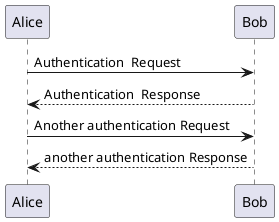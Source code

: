 @startuml
Alice -> Bob: Authentication  Request
Bob --> Alice: Authentication  Response

Alice -> Bob: Another authentication Request
Alice <-- Bob: another authentication Response
@enduml